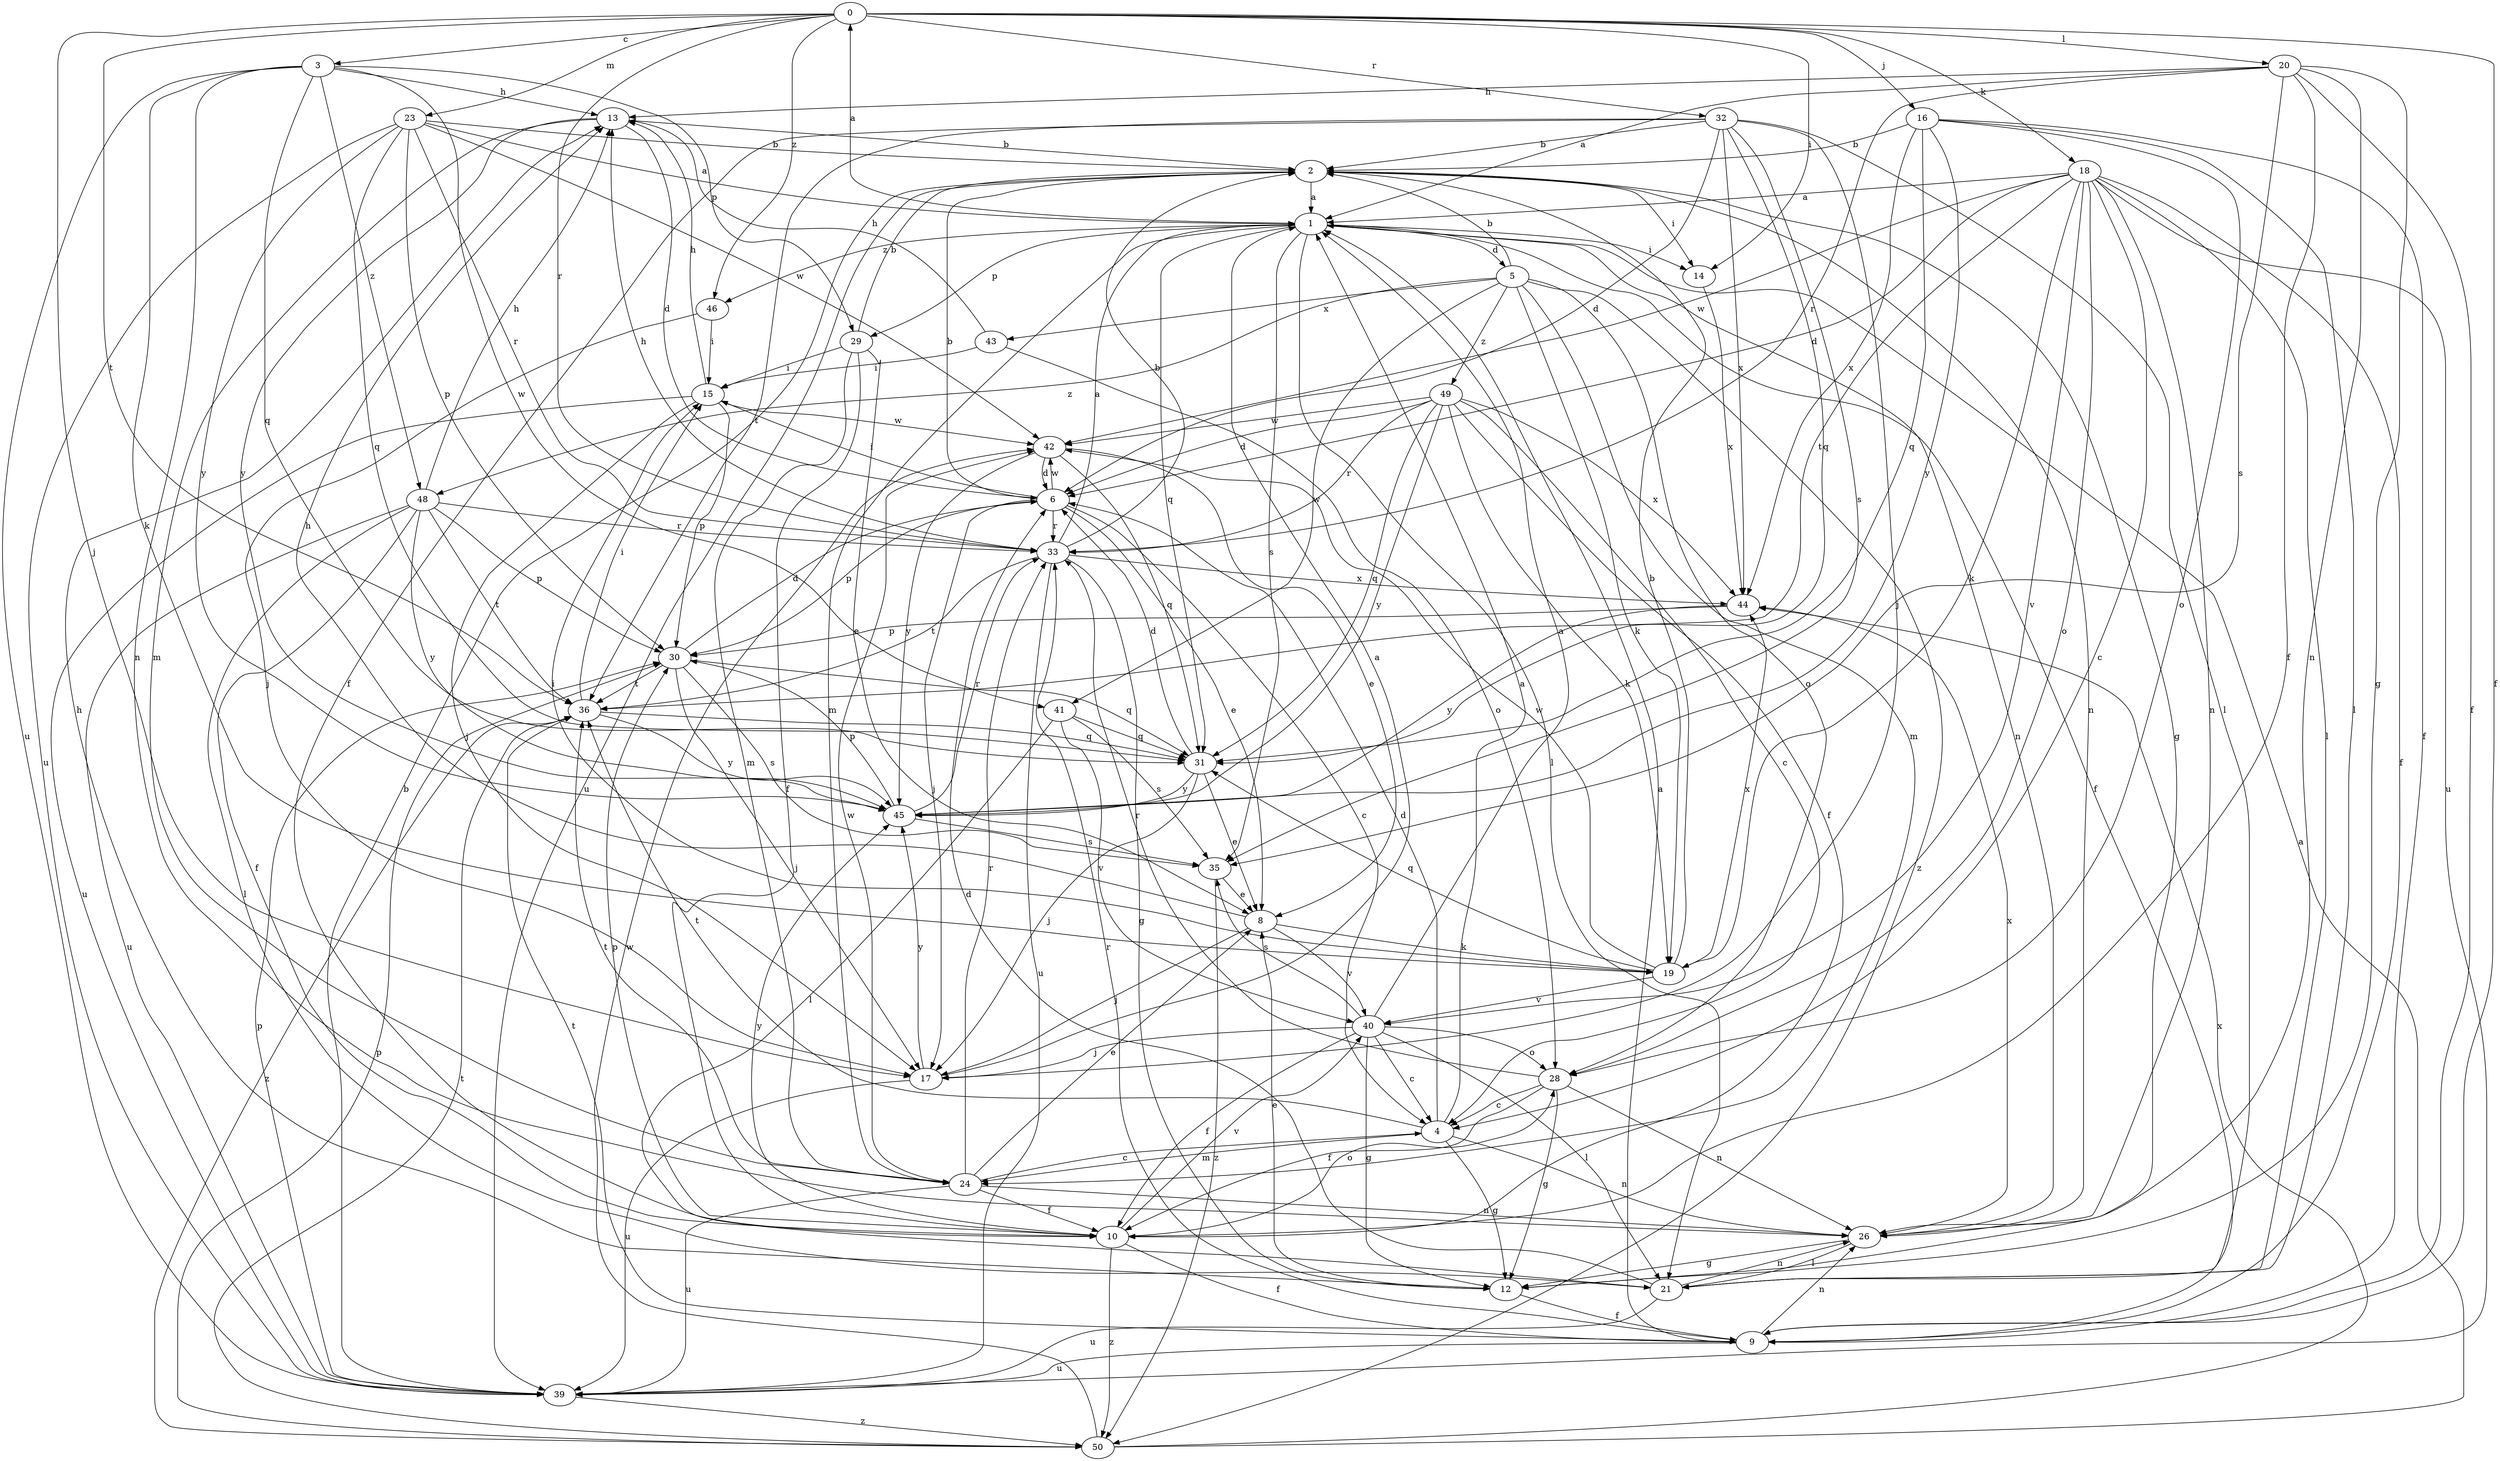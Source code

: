 strict digraph  {
0;
1;
2;
3;
4;
5;
6;
8;
9;
10;
12;
13;
14;
15;
16;
17;
18;
19;
20;
21;
23;
24;
26;
28;
29;
30;
31;
32;
33;
35;
36;
39;
40;
41;
42;
43;
44;
45;
46;
48;
49;
50;
0 -> 3  [label=c];
0 -> 9  [label=f];
0 -> 14  [label=i];
0 -> 16  [label=j];
0 -> 17  [label=j];
0 -> 18  [label=k];
0 -> 20  [label=l];
0 -> 23  [label=m];
0 -> 32  [label=r];
0 -> 33  [label=r];
0 -> 36  [label=t];
0 -> 46  [label=z];
1 -> 0  [label=a];
1 -> 5  [label=d];
1 -> 9  [label=f];
1 -> 14  [label=i];
1 -> 21  [label=l];
1 -> 24  [label=m];
1 -> 26  [label=n];
1 -> 29  [label=p];
1 -> 31  [label=q];
1 -> 35  [label=s];
1 -> 46  [label=z];
2 -> 1  [label=a];
2 -> 12  [label=g];
2 -> 14  [label=i];
2 -> 26  [label=n];
2 -> 39  [label=u];
3 -> 13  [label=h];
3 -> 19  [label=k];
3 -> 26  [label=n];
3 -> 29  [label=p];
3 -> 31  [label=q];
3 -> 39  [label=u];
3 -> 41  [label=w];
3 -> 48  [label=z];
4 -> 1  [label=a];
4 -> 6  [label=d];
4 -> 12  [label=g];
4 -> 24  [label=m];
4 -> 26  [label=n];
4 -> 36  [label=t];
5 -> 2  [label=b];
5 -> 19  [label=k];
5 -> 24  [label=m];
5 -> 28  [label=o];
5 -> 41  [label=w];
5 -> 43  [label=x];
5 -> 48  [label=z];
5 -> 49  [label=z];
5 -> 50  [label=z];
6 -> 2  [label=b];
6 -> 4  [label=c];
6 -> 8  [label=e];
6 -> 15  [label=i];
6 -> 17  [label=j];
6 -> 30  [label=p];
6 -> 33  [label=r];
6 -> 42  [label=w];
8 -> 13  [label=h];
8 -> 17  [label=j];
8 -> 19  [label=k];
8 -> 40  [label=v];
9 -> 1  [label=a];
9 -> 26  [label=n];
9 -> 33  [label=r];
9 -> 36  [label=t];
9 -> 39  [label=u];
10 -> 9  [label=f];
10 -> 28  [label=o];
10 -> 30  [label=p];
10 -> 40  [label=v];
10 -> 45  [label=y];
10 -> 50  [label=z];
12 -> 8  [label=e];
12 -> 9  [label=f];
12 -> 13  [label=h];
13 -> 2  [label=b];
13 -> 6  [label=d];
13 -> 24  [label=m];
13 -> 45  [label=y];
14 -> 44  [label=x];
15 -> 13  [label=h];
15 -> 17  [label=j];
15 -> 30  [label=p];
15 -> 39  [label=u];
15 -> 42  [label=w];
16 -> 2  [label=b];
16 -> 9  [label=f];
16 -> 21  [label=l];
16 -> 28  [label=o];
16 -> 31  [label=q];
16 -> 44  [label=x];
16 -> 45  [label=y];
17 -> 1  [label=a];
17 -> 39  [label=u];
17 -> 45  [label=y];
18 -> 1  [label=a];
18 -> 4  [label=c];
18 -> 6  [label=d];
18 -> 9  [label=f];
18 -> 19  [label=k];
18 -> 21  [label=l];
18 -> 26  [label=n];
18 -> 28  [label=o];
18 -> 36  [label=t];
18 -> 39  [label=u];
18 -> 40  [label=v];
18 -> 42  [label=w];
19 -> 2  [label=b];
19 -> 15  [label=i];
19 -> 31  [label=q];
19 -> 40  [label=v];
19 -> 42  [label=w];
19 -> 44  [label=x];
20 -> 1  [label=a];
20 -> 9  [label=f];
20 -> 10  [label=f];
20 -> 12  [label=g];
20 -> 13  [label=h];
20 -> 26  [label=n];
20 -> 33  [label=r];
20 -> 35  [label=s];
21 -> 6  [label=d];
21 -> 26  [label=n];
21 -> 39  [label=u];
23 -> 1  [label=a];
23 -> 2  [label=b];
23 -> 30  [label=p];
23 -> 31  [label=q];
23 -> 33  [label=r];
23 -> 39  [label=u];
23 -> 42  [label=w];
23 -> 45  [label=y];
24 -> 4  [label=c];
24 -> 8  [label=e];
24 -> 10  [label=f];
24 -> 26  [label=n];
24 -> 33  [label=r];
24 -> 36  [label=t];
24 -> 39  [label=u];
24 -> 42  [label=w];
26 -> 12  [label=g];
26 -> 21  [label=l];
26 -> 44  [label=x];
28 -> 4  [label=c];
28 -> 10  [label=f];
28 -> 12  [label=g];
28 -> 26  [label=n];
28 -> 33  [label=r];
29 -> 2  [label=b];
29 -> 8  [label=e];
29 -> 10  [label=f];
29 -> 15  [label=i];
29 -> 24  [label=m];
30 -> 6  [label=d];
30 -> 17  [label=j];
30 -> 31  [label=q];
30 -> 35  [label=s];
30 -> 36  [label=t];
31 -> 6  [label=d];
31 -> 8  [label=e];
31 -> 17  [label=j];
31 -> 45  [label=y];
32 -> 2  [label=b];
32 -> 6  [label=d];
32 -> 10  [label=f];
32 -> 17  [label=j];
32 -> 21  [label=l];
32 -> 31  [label=q];
32 -> 35  [label=s];
32 -> 36  [label=t];
32 -> 44  [label=x];
33 -> 1  [label=a];
33 -> 2  [label=b];
33 -> 12  [label=g];
33 -> 13  [label=h];
33 -> 36  [label=t];
33 -> 39  [label=u];
33 -> 44  [label=x];
35 -> 8  [label=e];
35 -> 50  [label=z];
36 -> 15  [label=i];
36 -> 31  [label=q];
36 -> 45  [label=y];
36 -> 50  [label=z];
39 -> 2  [label=b];
39 -> 30  [label=p];
39 -> 50  [label=z];
40 -> 1  [label=a];
40 -> 4  [label=c];
40 -> 10  [label=f];
40 -> 12  [label=g];
40 -> 17  [label=j];
40 -> 21  [label=l];
40 -> 28  [label=o];
40 -> 35  [label=s];
41 -> 21  [label=l];
41 -> 31  [label=q];
41 -> 35  [label=s];
41 -> 40  [label=v];
42 -> 6  [label=d];
42 -> 8  [label=e];
42 -> 31  [label=q];
42 -> 45  [label=y];
43 -> 13  [label=h];
43 -> 15  [label=i];
43 -> 28  [label=o];
44 -> 30  [label=p];
44 -> 45  [label=y];
45 -> 30  [label=p];
45 -> 33  [label=r];
45 -> 35  [label=s];
46 -> 15  [label=i];
46 -> 17  [label=j];
48 -> 10  [label=f];
48 -> 13  [label=h];
48 -> 21  [label=l];
48 -> 30  [label=p];
48 -> 33  [label=r];
48 -> 36  [label=t];
48 -> 39  [label=u];
48 -> 45  [label=y];
49 -> 4  [label=c];
49 -> 6  [label=d];
49 -> 10  [label=f];
49 -> 19  [label=k];
49 -> 31  [label=q];
49 -> 33  [label=r];
49 -> 42  [label=w];
49 -> 44  [label=x];
49 -> 45  [label=y];
50 -> 1  [label=a];
50 -> 30  [label=p];
50 -> 36  [label=t];
50 -> 42  [label=w];
50 -> 44  [label=x];
}
